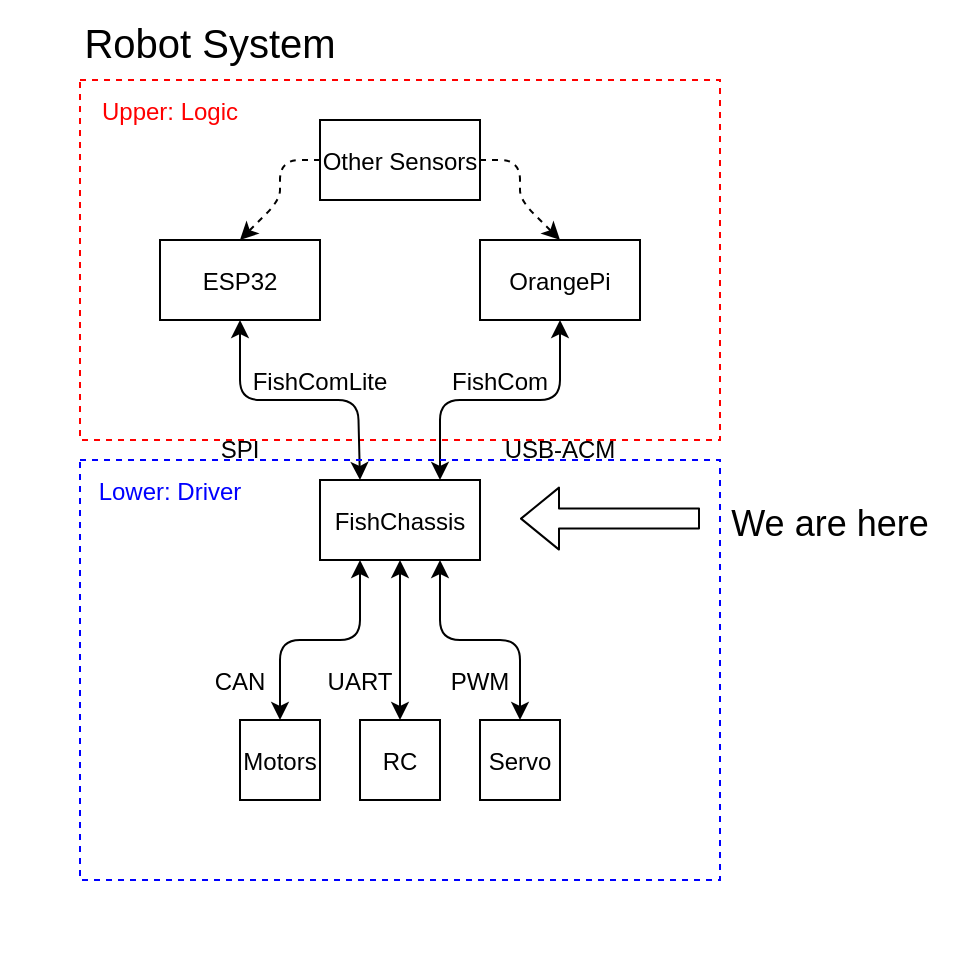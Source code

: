 <mxfile>
    <diagram id="tqyedum9KpDyIlwnUrQp" name="第 1 页">
        <mxGraphModel dx="906" dy="599" grid="1" gridSize="10" guides="1" tooltips="1" connect="1" arrows="1" fold="1" page="1" pageScale="1" pageWidth="827" pageHeight="1169" math="0" shadow="0">
            <root>
                <mxCell id="0"/>
                <mxCell id="1" parent="0"/>
                <mxCell id="44" value="" style="rounded=0;whiteSpace=wrap;html=1;strokeColor=none;fillColor=#FFFFFF;" vertex="1" parent="1">
                    <mxGeometry x="120" y="40" width="480" height="480" as="geometry"/>
                </mxCell>
                <mxCell id="26" value="" style="rounded=0;fillColor=none;dashed=1;strokeColor=#FF0000;" parent="1" vertex="1">
                    <mxGeometry x="160" y="80" width="320" height="180" as="geometry"/>
                </mxCell>
                <mxCell id="2" value="FishChassis" style="rounded=0;" parent="1" vertex="1">
                    <mxGeometry x="280" y="280" width="80" height="40" as="geometry"/>
                </mxCell>
                <mxCell id="3" value="ESP32" style="rounded=0;" parent="1" vertex="1">
                    <mxGeometry x="200" y="160" width="80" height="40" as="geometry"/>
                </mxCell>
                <mxCell id="5" value="FishCom" style="text;strokeColor=none;fillColor=none;align=center;verticalAlign=middle;rounded=0;" parent="1" vertex="1">
                    <mxGeometry x="350" y="210" width="40" height="40" as="geometry"/>
                </mxCell>
                <mxCell id="6" value="OrangePi" style="rounded=0;" parent="1" vertex="1">
                    <mxGeometry x="360" y="160" width="80" height="40" as="geometry"/>
                </mxCell>
                <mxCell id="7" value="" style="endArrow=classic;startArrow=classic;exitX=0.25;exitY=0;exitDx=0;exitDy=0;" parent="1" source="2" edge="1">
                    <mxGeometry width="50" height="50" relative="1" as="geometry">
                        <mxPoint x="190" y="250" as="sourcePoint"/>
                        <mxPoint x="240" y="200" as="targetPoint"/>
                        <Array as="points">
                            <mxPoint x="299" y="240"/>
                            <mxPoint x="240" y="240"/>
                        </Array>
                    </mxGeometry>
                </mxCell>
                <mxCell id="8" value="" style="endArrow=classic;startArrow=classic;exitX=0.75;exitY=0;exitDx=0;exitDy=0;entryX=0.5;entryY=1;entryDx=0;entryDy=0;" parent="1" source="2" target="6" edge="1">
                    <mxGeometry width="50" height="50" relative="1" as="geometry">
                        <mxPoint x="400" y="300" as="sourcePoint"/>
                        <mxPoint x="450" y="250" as="targetPoint"/>
                        <Array as="points">
                            <mxPoint x="340" y="240"/>
                            <mxPoint x="400" y="240"/>
                        </Array>
                    </mxGeometry>
                </mxCell>
                <mxCell id="13" value="FishComLite" style="text;strokeColor=none;fillColor=none;align=center;verticalAlign=middle;rounded=0;" parent="1" vertex="1">
                    <mxGeometry x="260" y="210" width="40" height="40" as="geometry"/>
                </mxCell>
                <mxCell id="14" value="" style="endArrow=classic;startArrow=classic;exitX=0.5;exitY=0;exitDx=0;exitDy=0;" parent="1" source="15" edge="1">
                    <mxGeometry width="50" height="50" relative="1" as="geometry">
                        <mxPoint x="300" y="360" as="sourcePoint"/>
                        <mxPoint x="300" y="320" as="targetPoint"/>
                        <Array as="points">
                            <mxPoint x="260" y="360"/>
                            <mxPoint x="300" y="360"/>
                        </Array>
                    </mxGeometry>
                </mxCell>
                <mxCell id="15" value="Motors" style="rounded=0;" parent="1" vertex="1">
                    <mxGeometry x="240" y="400" width="40" height="40" as="geometry"/>
                </mxCell>
                <mxCell id="16" value="CAN" style="text;strokeColor=none;fillColor=none;align=center;verticalAlign=middle;rounded=0;" parent="1" vertex="1">
                    <mxGeometry x="220" y="360" width="40" height="40" as="geometry"/>
                </mxCell>
                <mxCell id="17" value="Servo" style="rounded=0;" parent="1" vertex="1">
                    <mxGeometry x="360" y="400" width="40" height="40" as="geometry"/>
                </mxCell>
                <mxCell id="19" value="" style="endArrow=classic;startArrow=classic;entryX=0.75;entryY=1;entryDx=0;entryDy=0;exitX=0.5;exitY=0;exitDx=0;exitDy=0;" parent="1" source="17" target="2" edge="1">
                    <mxGeometry width="50" height="50" relative="1" as="geometry">
                        <mxPoint x="320" y="360" as="sourcePoint"/>
                        <mxPoint x="370" y="310" as="targetPoint"/>
                        <Array as="points">
                            <mxPoint x="380" y="360"/>
                            <mxPoint x="340" y="360"/>
                        </Array>
                    </mxGeometry>
                </mxCell>
                <mxCell id="20" value="PWM" style="text;strokeColor=none;fillColor=none;align=center;verticalAlign=middle;rounded=0;" parent="1" vertex="1">
                    <mxGeometry x="340" y="360" width="40" height="40" as="geometry"/>
                </mxCell>
                <mxCell id="21" value="RC" style="rounded=0;" parent="1" vertex="1">
                    <mxGeometry x="300" y="400" width="40" height="40" as="geometry"/>
                </mxCell>
                <mxCell id="23" value="" style="endArrow=classic;startArrow=classic;entryX=0.5;entryY=1;entryDx=0;entryDy=0;" parent="1" target="2" edge="1">
                    <mxGeometry width="50" height="50" relative="1" as="geometry">
                        <mxPoint x="320" y="400" as="sourcePoint"/>
                        <mxPoint x="370" y="360" as="targetPoint"/>
                    </mxGeometry>
                </mxCell>
                <mxCell id="24" value="UART" style="text;strokeColor=none;fillColor=none;align=center;verticalAlign=middle;rounded=0;" parent="1" vertex="1">
                    <mxGeometry x="280" y="360" width="40" height="40" as="geometry"/>
                </mxCell>
                <mxCell id="27" value="" style="rounded=0;fillColor=none;dashed=1;strokeColor=#0000FF;" parent="1" vertex="1">
                    <mxGeometry x="160" y="270" width="320" height="210" as="geometry"/>
                </mxCell>
                <mxCell id="28" value="Upper: Logic" style="text;strokeColor=none;fillColor=none;align=center;verticalAlign=middle;rounded=0;dashed=1;fontColor=#FF0000;" parent="1" vertex="1">
                    <mxGeometry x="160" y="80" width="90" height="30" as="geometry"/>
                </mxCell>
                <mxCell id="29" value="Lower: Driver" style="text;strokeColor=none;fillColor=none;align=center;verticalAlign=middle;rounded=0;dashed=1;fontColor=#0000FF;" parent="1" vertex="1">
                    <mxGeometry x="160" y="270" width="90" height="30" as="geometry"/>
                </mxCell>
                <mxCell id="36" style="edgeStyle=none;html=0;exitX=0;exitY=0.5;exitDx=0;exitDy=0;fontColor=#0000FF;entryX=0.5;entryY=0;entryDx=0;entryDy=0;dashed=1;" parent="1" source="32" target="3" edge="1">
                    <mxGeometry relative="1" as="geometry">
                        <Array as="points">
                            <mxPoint x="260" y="120"/>
                            <mxPoint x="260" y="140"/>
                        </Array>
                    </mxGeometry>
                </mxCell>
                <mxCell id="37" style="edgeStyle=none;html=0;entryX=0.5;entryY=0;entryDx=0;entryDy=0;fontColor=#0000FF;exitX=1;exitY=0.5;exitDx=0;exitDy=0;dashed=1;" parent="1" source="32" target="6" edge="1">
                    <mxGeometry relative="1" as="geometry">
                        <Array as="points">
                            <mxPoint x="380" y="120"/>
                            <mxPoint x="380" y="140"/>
                        </Array>
                    </mxGeometry>
                </mxCell>
                <mxCell id="32" value="Other Sensors" style="rounded=0;" parent="1" vertex="1">
                    <mxGeometry x="280" y="100" width="80" height="40" as="geometry"/>
                </mxCell>
                <mxCell id="10" value="SPI" style="text;strokeColor=none;fillColor=none;align=center;verticalAlign=middle;rounded=0;" parent="1" vertex="1">
                    <mxGeometry x="200" y="244" width="80" height="40" as="geometry"/>
                </mxCell>
                <mxCell id="12" value="USB-ACM" style="text;strokeColor=none;fillColor=none;align=center;verticalAlign=middle;rounded=0;" parent="1" vertex="1">
                    <mxGeometry x="360" y="244" width="80" height="40" as="geometry"/>
                </mxCell>
                <mxCell id="38" value="" style="shape=flexArrow;endArrow=classic;html=1;fontColor=#0000FF;" parent="1" edge="1">
                    <mxGeometry width="50" height="50" relative="1" as="geometry">
                        <mxPoint x="470" y="299.31" as="sourcePoint"/>
                        <mxPoint x="380" y="299.31" as="targetPoint"/>
                    </mxGeometry>
                </mxCell>
                <mxCell id="42" value="Robot System" style="text;strokeColor=none;fillColor=none;align=center;verticalAlign=middle;rounded=0;fontSize=20;" parent="1" vertex="1">
                    <mxGeometry x="160" y="40" width="130" height="40" as="geometry"/>
                </mxCell>
                <mxCell id="43" value="We are here" style="text;strokeColor=none;fillColor=none;align=center;verticalAlign=middle;rounded=0;fontSize=18;" parent="1" vertex="1">
                    <mxGeometry x="470" y="280" width="130" height="40" as="geometry"/>
                </mxCell>
            </root>
        </mxGraphModel>
    </diagram>
</mxfile>